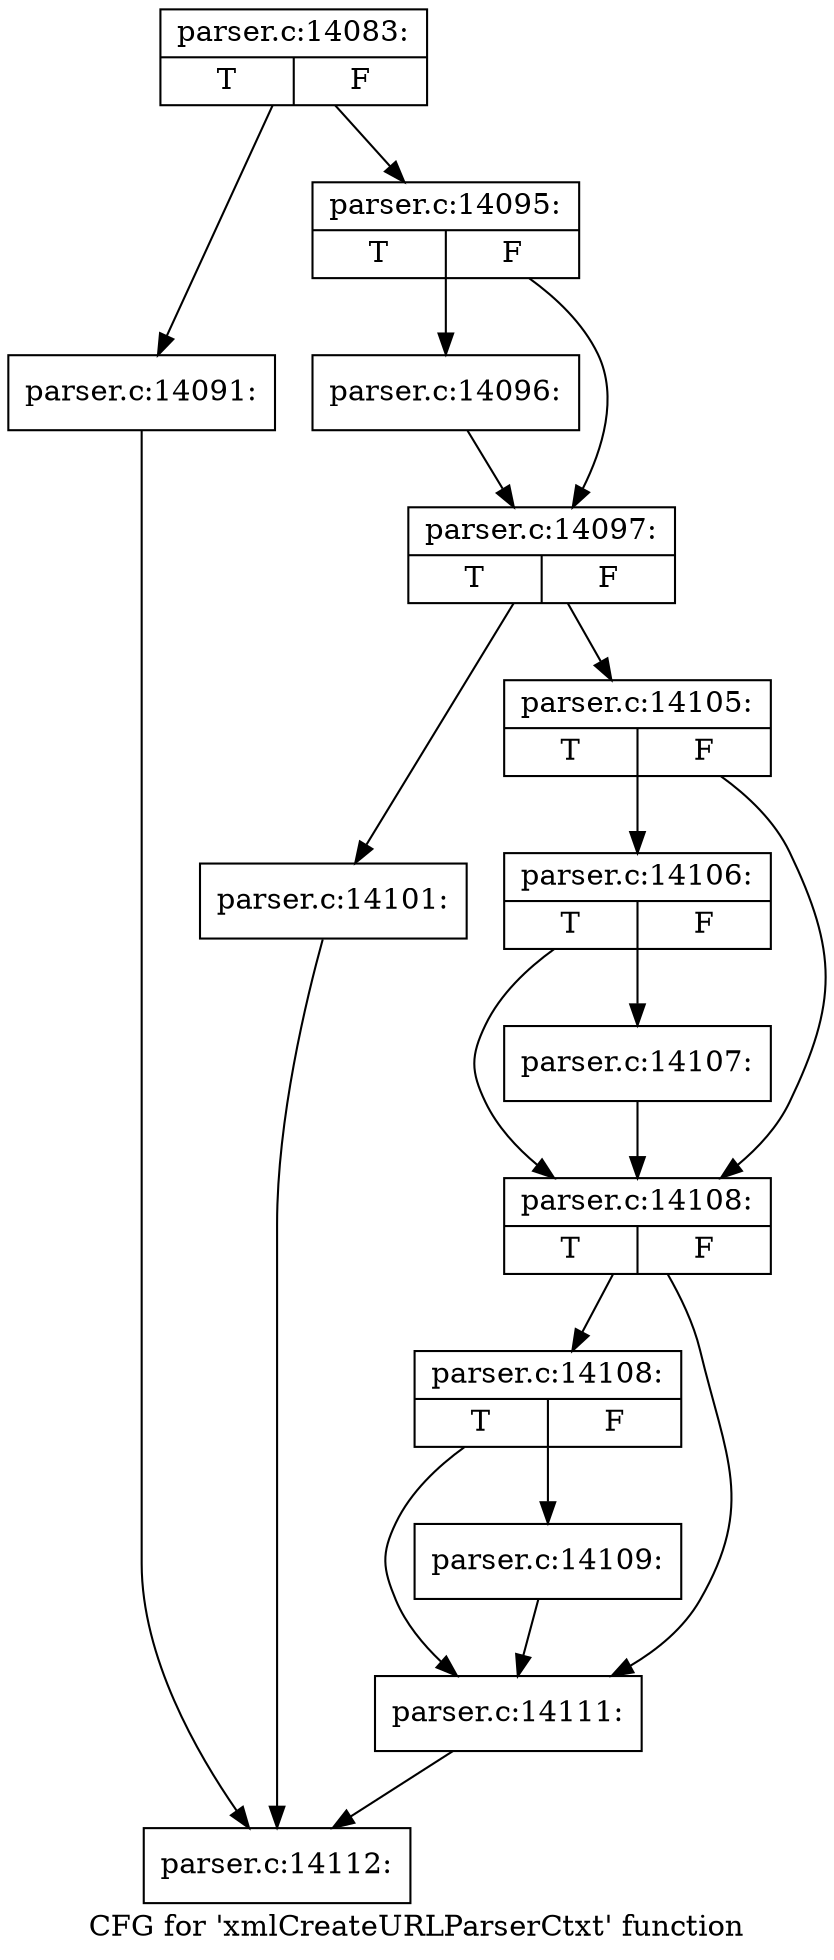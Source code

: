 digraph "CFG for 'xmlCreateURLParserCtxt' function" {
	label="CFG for 'xmlCreateURLParserCtxt' function";

	Node0x55d73bef1470 [shape=record,label="{parser.c:14083:|{<s0>T|<s1>F}}"];
	Node0x55d73bef1470 -> Node0x55d73befc6e0;
	Node0x55d73bef1470 -> Node0x55d73befc730;
	Node0x55d73befc6e0 [shape=record,label="{parser.c:14091:}"];
	Node0x55d73befc6e0 -> Node0x55d73befada0;
	Node0x55d73befc730 [shape=record,label="{parser.c:14095:|{<s0>T|<s1>F}}"];
	Node0x55d73befc730 -> Node0x55d73befcea0;
	Node0x55d73befc730 -> Node0x55d73befcef0;
	Node0x55d73befcea0 [shape=record,label="{parser.c:14096:}"];
	Node0x55d73befcea0 -> Node0x55d73befcef0;
	Node0x55d73befcef0 [shape=record,label="{parser.c:14097:|{<s0>T|<s1>F}}"];
	Node0x55d73befcef0 -> Node0x55d73befe1a0;
	Node0x55d73befcef0 -> Node0x55d73befe1f0;
	Node0x55d73befe1a0 [shape=record,label="{parser.c:14101:}"];
	Node0x55d73befe1a0 -> Node0x55d73befada0;
	Node0x55d73befe1f0 [shape=record,label="{parser.c:14105:|{<s0>T|<s1>F}}"];
	Node0x55d73befe1f0 -> Node0x55d73befe9d0;
	Node0x55d73befe1f0 -> Node0x55d73befe980;
	Node0x55d73befe9d0 [shape=record,label="{parser.c:14106:|{<s0>T|<s1>F}}"];
	Node0x55d73befe9d0 -> Node0x55d73befe930;
	Node0x55d73befe9d0 -> Node0x55d73befe980;
	Node0x55d73befe930 [shape=record,label="{parser.c:14107:}"];
	Node0x55d73befe930 -> Node0x55d73befe980;
	Node0x55d73befe980 [shape=record,label="{parser.c:14108:|{<s0>T|<s1>F}}"];
	Node0x55d73befe980 -> Node0x55d73beff310;
	Node0x55d73befe980 -> Node0x55d73beff2c0;
	Node0x55d73beff310 [shape=record,label="{parser.c:14108:|{<s0>T|<s1>F}}"];
	Node0x55d73beff310 -> Node0x55d73beff270;
	Node0x55d73beff310 -> Node0x55d73beff2c0;
	Node0x55d73beff270 [shape=record,label="{parser.c:14109:}"];
	Node0x55d73beff270 -> Node0x55d73beff2c0;
	Node0x55d73beff2c0 [shape=record,label="{parser.c:14111:}"];
	Node0x55d73beff2c0 -> Node0x55d73befada0;
	Node0x55d73befada0 [shape=record,label="{parser.c:14112:}"];
}
